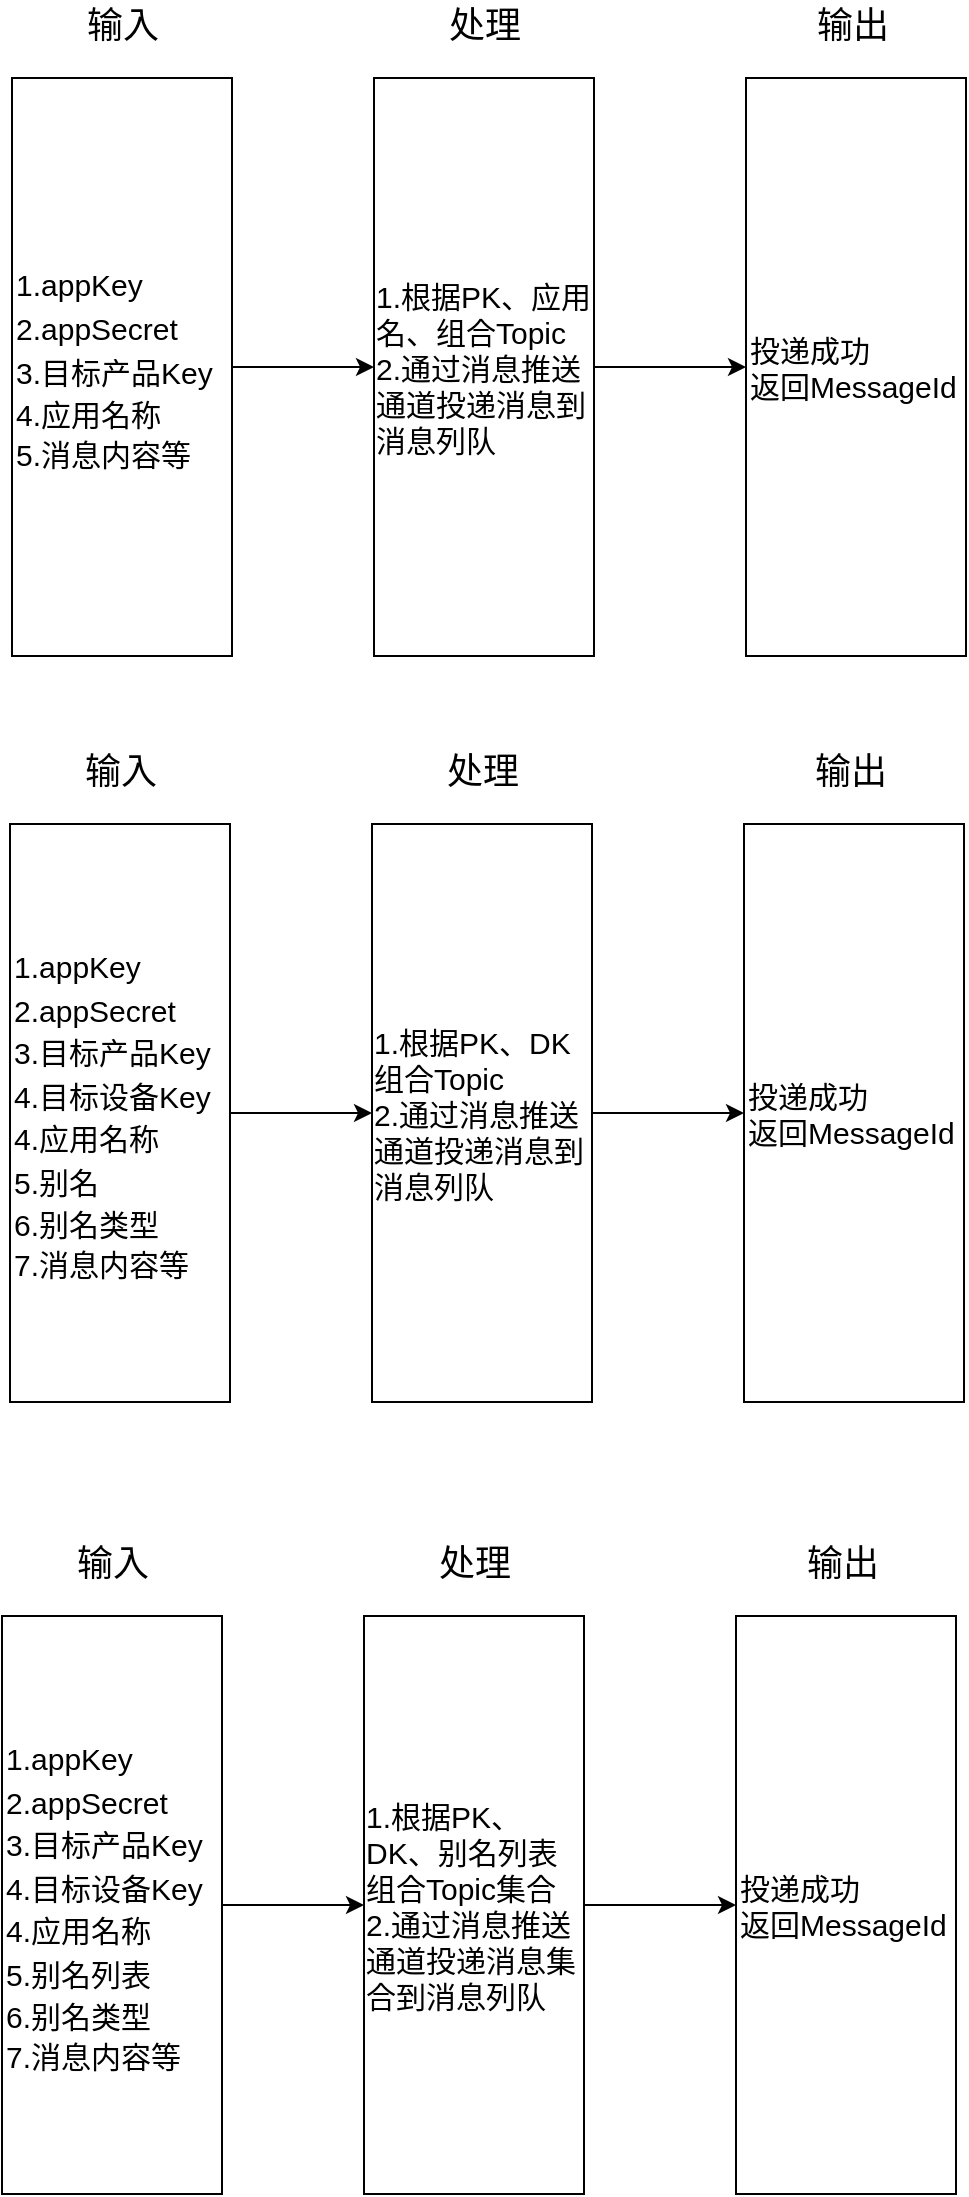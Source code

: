 <mxfile version="14.2.9" type="github">
  <diagram id="_mmYcuLPKxqucfqkDeL-" name="第 1 页">
    <mxGraphModel dx="1660" dy="74" grid="0" gridSize="10" guides="1" tooltips="1" connect="1" arrows="1" fold="1" page="0" pageScale="1" pageWidth="827" pageHeight="1169" math="0" shadow="0">
      <root>
        <mxCell id="0" />
        <mxCell id="1" parent="0" />
        <mxCell id="4sm-s9cK6xc216KGJauF-1" value="" style="group" vertex="1" connectable="0" parent="1">
          <mxGeometry x="-591" y="551" width="477" height="328" as="geometry" />
        </mxCell>
        <mxCell id="4sm-s9cK6xc216KGJauF-2" value="" style="group" vertex="1" connectable="0" parent="4sm-s9cK6xc216KGJauF-1">
          <mxGeometry x="367" width="110" height="328" as="geometry" />
        </mxCell>
        <mxCell id="4sm-s9cK6xc216KGJauF-3" value="投递成功&lt;br&gt;返回MessageId" style="rounded=0;whiteSpace=wrap;html=1;fontSize=15;align=left;" vertex="1" parent="4sm-s9cK6xc216KGJauF-2">
          <mxGeometry y="39" width="110" height="289" as="geometry" />
        </mxCell>
        <mxCell id="4sm-s9cK6xc216KGJauF-4" value="输出" style="text;html=1;align=center;verticalAlign=middle;resizable=0;points=[];autosize=1;fontSize=18;" vertex="1" parent="4sm-s9cK6xc216KGJauF-2">
          <mxGeometry x="30" width="46" height="26" as="geometry" />
        </mxCell>
        <mxCell id="4sm-s9cK6xc216KGJauF-5" value="" style="group" vertex="1" connectable="0" parent="4sm-s9cK6xc216KGJauF-1">
          <mxGeometry x="181" width="110" height="328" as="geometry" />
        </mxCell>
        <mxCell id="4sm-s9cK6xc216KGJauF-6" value="&lt;div style=&quot;text-align: left&quot;&gt;&lt;span&gt;1.根据PK、应用名、组合Topic&lt;/span&gt;&lt;/div&gt;&lt;font style=&quot;font-size: 15px&quot;&gt;&lt;div style=&quot;text-align: left&quot;&gt;&lt;span&gt;2.通过消息推送通道投递消息到消息列队&lt;/span&gt;&lt;/div&gt;&lt;/font&gt;" style="rounded=0;whiteSpace=wrap;html=1;fontSize=15;" vertex="1" parent="4sm-s9cK6xc216KGJauF-5">
          <mxGeometry y="39" width="110" height="289" as="geometry" />
        </mxCell>
        <mxCell id="4sm-s9cK6xc216KGJauF-7" value="处理" style="text;html=1;align=center;verticalAlign=middle;resizable=0;points=[];autosize=1;fontSize=18;" vertex="1" parent="4sm-s9cK6xc216KGJauF-5">
          <mxGeometry x="32" width="46" height="26" as="geometry" />
        </mxCell>
        <mxCell id="4sm-s9cK6xc216KGJauF-8" value="" style="group" vertex="1" connectable="0" parent="4sm-s9cK6xc216KGJauF-1">
          <mxGeometry width="110" height="328" as="geometry" />
        </mxCell>
        <mxCell id="4sm-s9cK6xc216KGJauF-9" value="&lt;font style=&quot;font-size: 15px&quot;&gt;1.appKey&lt;br&gt;2.appSecret&lt;br&gt;3.目标产品Key&lt;br&gt;4.应用名称&lt;br&gt;&lt;div&gt;&lt;span&gt;5.消息内容等&lt;/span&gt;&lt;/div&gt;&lt;/font&gt;" style="rounded=0;whiteSpace=wrap;html=1;fontSize=18;align=left;" vertex="1" parent="4sm-s9cK6xc216KGJauF-8">
          <mxGeometry y="39" width="110" height="289" as="geometry" />
        </mxCell>
        <mxCell id="4sm-s9cK6xc216KGJauF-10" value="输入" style="text;html=1;align=center;verticalAlign=middle;resizable=0;points=[];autosize=1;fontSize=18;" vertex="1" parent="4sm-s9cK6xc216KGJauF-8">
          <mxGeometry x="32" width="46" height="26" as="geometry" />
        </mxCell>
        <mxCell id="4sm-s9cK6xc216KGJauF-11" value="" style="endArrow=classic;html=1;fontSize=18;exitX=1;exitY=0.5;exitDx=0;exitDy=0;" edge="1" parent="4sm-s9cK6xc216KGJauF-1" source="4sm-s9cK6xc216KGJauF-9" target="4sm-s9cK6xc216KGJauF-6">
          <mxGeometry width="50" height="50" relative="1" as="geometry">
            <mxPoint x="288" y="174" as="sourcePoint" />
            <mxPoint x="338" y="124" as="targetPoint" />
          </mxGeometry>
        </mxCell>
        <mxCell id="4sm-s9cK6xc216KGJauF-12" style="edgeStyle=orthogonalEdgeStyle;rounded=0;orthogonalLoop=1;jettySize=auto;html=1;exitX=1;exitY=0.5;exitDx=0;exitDy=0;entryX=0;entryY=0.5;entryDx=0;entryDy=0;endArrow=classic;endFill=1;fontSize=18;" edge="1" parent="4sm-s9cK6xc216KGJauF-1" source="4sm-s9cK6xc216KGJauF-6" target="4sm-s9cK6xc216KGJauF-3">
          <mxGeometry relative="1" as="geometry" />
        </mxCell>
        <mxCell id="4sm-s9cK6xc216KGJauF-13" value="" style="group" vertex="1" connectable="0" parent="1">
          <mxGeometry x="-592" y="924" width="477" height="328" as="geometry" />
        </mxCell>
        <mxCell id="4sm-s9cK6xc216KGJauF-14" value="" style="group" vertex="1" connectable="0" parent="4sm-s9cK6xc216KGJauF-13">
          <mxGeometry x="367" width="110" height="328" as="geometry" />
        </mxCell>
        <mxCell id="4sm-s9cK6xc216KGJauF-15" value="投递成功&lt;br&gt;返回MessageId" style="rounded=0;whiteSpace=wrap;html=1;fontSize=15;align=left;" vertex="1" parent="4sm-s9cK6xc216KGJauF-14">
          <mxGeometry y="39" width="110" height="289" as="geometry" />
        </mxCell>
        <mxCell id="4sm-s9cK6xc216KGJauF-16" value="输出" style="text;html=1;align=center;verticalAlign=middle;resizable=0;points=[];autosize=1;fontSize=18;" vertex="1" parent="4sm-s9cK6xc216KGJauF-14">
          <mxGeometry x="30" width="46" height="26" as="geometry" />
        </mxCell>
        <mxCell id="4sm-s9cK6xc216KGJauF-17" value="" style="group" vertex="1" connectable="0" parent="4sm-s9cK6xc216KGJauF-13">
          <mxGeometry x="181" width="110" height="328" as="geometry" />
        </mxCell>
        <mxCell id="4sm-s9cK6xc216KGJauF-18" value="&lt;div style=&quot;text-align: left&quot;&gt;&lt;span&gt;1.根据PK、DK组合Topic&lt;/span&gt;&lt;/div&gt;&lt;font style=&quot;font-size: 15px&quot;&gt;&lt;div style=&quot;text-align: left&quot;&gt;&lt;span&gt;2.通过消息推送通道投递消息到消息列队&lt;/span&gt;&lt;/div&gt;&lt;/font&gt;" style="rounded=0;whiteSpace=wrap;html=1;fontSize=15;" vertex="1" parent="4sm-s9cK6xc216KGJauF-17">
          <mxGeometry y="39" width="110" height="289" as="geometry" />
        </mxCell>
        <mxCell id="4sm-s9cK6xc216KGJauF-19" value="处理" style="text;html=1;align=center;verticalAlign=middle;resizable=0;points=[];autosize=1;fontSize=18;" vertex="1" parent="4sm-s9cK6xc216KGJauF-17">
          <mxGeometry x="32" width="46" height="26" as="geometry" />
        </mxCell>
        <mxCell id="4sm-s9cK6xc216KGJauF-20" value="" style="group" vertex="1" connectable="0" parent="4sm-s9cK6xc216KGJauF-13">
          <mxGeometry width="110" height="328" as="geometry" />
        </mxCell>
        <mxCell id="4sm-s9cK6xc216KGJauF-21" value="&lt;font style=&quot;font-size: 15px&quot;&gt;1.appKey&lt;br&gt;2.appSecret&lt;br&gt;3.目标产品Key&lt;br&gt;4.目标设备Key&lt;br&gt;4.应用名称&lt;br&gt;5.别名&lt;br&gt;6.别名类型&lt;br&gt;&lt;div&gt;&lt;span&gt;7.消息内容等&lt;/span&gt;&lt;/div&gt;&lt;/font&gt;" style="rounded=0;whiteSpace=wrap;html=1;fontSize=18;align=left;" vertex="1" parent="4sm-s9cK6xc216KGJauF-20">
          <mxGeometry y="39" width="110" height="289" as="geometry" />
        </mxCell>
        <mxCell id="4sm-s9cK6xc216KGJauF-22" value="输入" style="text;html=1;align=center;verticalAlign=middle;resizable=0;points=[];autosize=1;fontSize=18;" vertex="1" parent="4sm-s9cK6xc216KGJauF-20">
          <mxGeometry x="32" width="46" height="26" as="geometry" />
        </mxCell>
        <mxCell id="4sm-s9cK6xc216KGJauF-23" value="" style="endArrow=classic;html=1;fontSize=18;exitX=1;exitY=0.5;exitDx=0;exitDy=0;" edge="1" parent="4sm-s9cK6xc216KGJauF-13" source="4sm-s9cK6xc216KGJauF-21" target="4sm-s9cK6xc216KGJauF-18">
          <mxGeometry width="50" height="50" relative="1" as="geometry">
            <mxPoint x="288" y="174" as="sourcePoint" />
            <mxPoint x="338" y="124" as="targetPoint" />
          </mxGeometry>
        </mxCell>
        <mxCell id="4sm-s9cK6xc216KGJauF-24" style="edgeStyle=orthogonalEdgeStyle;rounded=0;orthogonalLoop=1;jettySize=auto;html=1;exitX=1;exitY=0.5;exitDx=0;exitDy=0;entryX=0;entryY=0.5;entryDx=0;entryDy=0;endArrow=classic;endFill=1;fontSize=18;" edge="1" parent="4sm-s9cK6xc216KGJauF-13" source="4sm-s9cK6xc216KGJauF-18" target="4sm-s9cK6xc216KGJauF-15">
          <mxGeometry relative="1" as="geometry" />
        </mxCell>
        <mxCell id="4sm-s9cK6xc216KGJauF-25" value="" style="group" vertex="1" connectable="0" parent="1">
          <mxGeometry x="-596" y="1320" width="477" height="328" as="geometry" />
        </mxCell>
        <mxCell id="4sm-s9cK6xc216KGJauF-26" value="" style="group" vertex="1" connectable="0" parent="4sm-s9cK6xc216KGJauF-25">
          <mxGeometry x="367" width="110" height="328" as="geometry" />
        </mxCell>
        <mxCell id="4sm-s9cK6xc216KGJauF-27" value="投递成功&lt;br&gt;返回MessageId" style="rounded=0;whiteSpace=wrap;html=1;fontSize=15;align=left;" vertex="1" parent="4sm-s9cK6xc216KGJauF-26">
          <mxGeometry y="39" width="110" height="289" as="geometry" />
        </mxCell>
        <mxCell id="4sm-s9cK6xc216KGJauF-28" value="输出" style="text;html=1;align=center;verticalAlign=middle;resizable=0;points=[];autosize=1;fontSize=18;" vertex="1" parent="4sm-s9cK6xc216KGJauF-26">
          <mxGeometry x="30" width="46" height="26" as="geometry" />
        </mxCell>
        <mxCell id="4sm-s9cK6xc216KGJauF-29" value="" style="group" vertex="1" connectable="0" parent="4sm-s9cK6xc216KGJauF-25">
          <mxGeometry x="181" width="110" height="328" as="geometry" />
        </mxCell>
        <mxCell id="4sm-s9cK6xc216KGJauF-30" value="&lt;div style=&quot;text-align: left&quot;&gt;&lt;span&gt;1.根据PK、DK、别名列表组合Topic集合&lt;/span&gt;&lt;/div&gt;&lt;font style=&quot;font-size: 15px&quot;&gt;&lt;div style=&quot;text-align: left&quot;&gt;&lt;span&gt;2.通过消息推送通道投递消息集合到消息列队&lt;/span&gt;&lt;/div&gt;&lt;/font&gt;" style="rounded=0;whiteSpace=wrap;html=1;fontSize=15;" vertex="1" parent="4sm-s9cK6xc216KGJauF-29">
          <mxGeometry y="39" width="110" height="289" as="geometry" />
        </mxCell>
        <mxCell id="4sm-s9cK6xc216KGJauF-31" value="处理" style="text;html=1;align=center;verticalAlign=middle;resizable=0;points=[];autosize=1;fontSize=18;" vertex="1" parent="4sm-s9cK6xc216KGJauF-29">
          <mxGeometry x="32" width="46" height="26" as="geometry" />
        </mxCell>
        <mxCell id="4sm-s9cK6xc216KGJauF-32" value="" style="group" vertex="1" connectable="0" parent="4sm-s9cK6xc216KGJauF-25">
          <mxGeometry width="110" height="328" as="geometry" />
        </mxCell>
        <mxCell id="4sm-s9cK6xc216KGJauF-33" value="&lt;font style=&quot;font-size: 15px&quot;&gt;1.appKey&lt;br&gt;2.appSecret&lt;br&gt;3.目标产品Key&lt;br&gt;4.目标设备Key&lt;br&gt;4.应用名称&lt;br&gt;5.别名列表&lt;br&gt;6.别名类型&lt;br&gt;&lt;div&gt;&lt;span&gt;7.消息内容等&lt;/span&gt;&lt;/div&gt;&lt;/font&gt;" style="rounded=0;whiteSpace=wrap;html=1;fontSize=18;align=left;" vertex="1" parent="4sm-s9cK6xc216KGJauF-32">
          <mxGeometry y="39" width="110" height="289" as="geometry" />
        </mxCell>
        <mxCell id="4sm-s9cK6xc216KGJauF-34" value="输入" style="text;html=1;align=center;verticalAlign=middle;resizable=0;points=[];autosize=1;fontSize=18;" vertex="1" parent="4sm-s9cK6xc216KGJauF-32">
          <mxGeometry x="32" width="46" height="26" as="geometry" />
        </mxCell>
        <mxCell id="4sm-s9cK6xc216KGJauF-35" value="" style="endArrow=classic;html=1;fontSize=18;exitX=1;exitY=0.5;exitDx=0;exitDy=0;" edge="1" parent="4sm-s9cK6xc216KGJauF-25" source="4sm-s9cK6xc216KGJauF-33" target="4sm-s9cK6xc216KGJauF-30">
          <mxGeometry width="50" height="50" relative="1" as="geometry">
            <mxPoint x="288" y="174" as="sourcePoint" />
            <mxPoint x="338" y="124" as="targetPoint" />
          </mxGeometry>
        </mxCell>
        <mxCell id="4sm-s9cK6xc216KGJauF-36" style="edgeStyle=orthogonalEdgeStyle;rounded=0;orthogonalLoop=1;jettySize=auto;html=1;exitX=1;exitY=0.5;exitDx=0;exitDy=0;entryX=0;entryY=0.5;entryDx=0;entryDy=0;endArrow=classic;endFill=1;fontSize=18;" edge="1" parent="4sm-s9cK6xc216KGJauF-25" source="4sm-s9cK6xc216KGJauF-30" target="4sm-s9cK6xc216KGJauF-27">
          <mxGeometry relative="1" as="geometry" />
        </mxCell>
      </root>
    </mxGraphModel>
  </diagram>
</mxfile>

